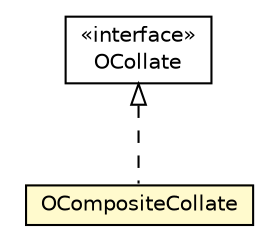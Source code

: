 #!/usr/local/bin/dot
#
# Class diagram 
# Generated by UMLGraph version R5_6-24-gf6e263 (http://www.umlgraph.org/)
#

digraph G {
	edge [fontname="Helvetica",fontsize=10,labelfontname="Helvetica",labelfontsize=10];
	node [fontname="Helvetica",fontsize=10,shape=plaintext];
	nodesep=0.25;
	ranksep=0.5;
	// com.orientechnologies.orient.core.collate.OCollate
	c1177618 [label=<<table title="com.orientechnologies.orient.core.collate.OCollate" border="0" cellborder="1" cellspacing="0" cellpadding="2" port="p" href="../collate/OCollate.html">
		<tr><td><table border="0" cellspacing="0" cellpadding="1">
<tr><td align="center" balign="center"> &#171;interface&#187; </td></tr>
<tr><td align="center" balign="center"> OCollate </td></tr>
		</table></td></tr>
		</table>>, URL="../collate/OCollate.html", fontname="Helvetica", fontcolor="black", fontsize=10.0];
	// com.orientechnologies.orient.core.index.OCompositeCollate
	c1178006 [label=<<table title="com.orientechnologies.orient.core.index.OCompositeCollate" border="0" cellborder="1" cellspacing="0" cellpadding="2" port="p" bgcolor="lemonChiffon" href="./OCompositeCollate.html">
		<tr><td><table border="0" cellspacing="0" cellpadding="1">
<tr><td align="center" balign="center"> OCompositeCollate </td></tr>
		</table></td></tr>
		</table>>, URL="./OCompositeCollate.html", fontname="Helvetica", fontcolor="black", fontsize=10.0];
	//com.orientechnologies.orient.core.index.OCompositeCollate implements com.orientechnologies.orient.core.collate.OCollate
	c1177618:p -> c1178006:p [dir=back,arrowtail=empty,style=dashed];
}

